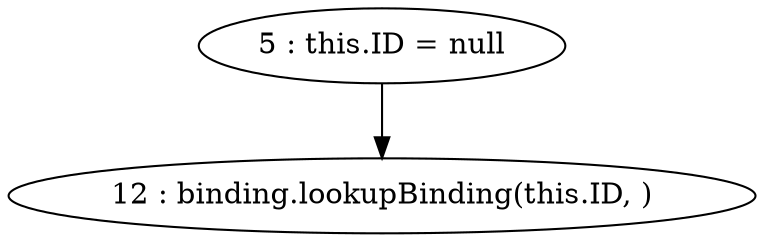 digraph G {
"5 : this.ID = null"
"5 : this.ID = null" -> "12 : binding.lookupBinding(this.ID, )"
"12 : binding.lookupBinding(this.ID, )"
}